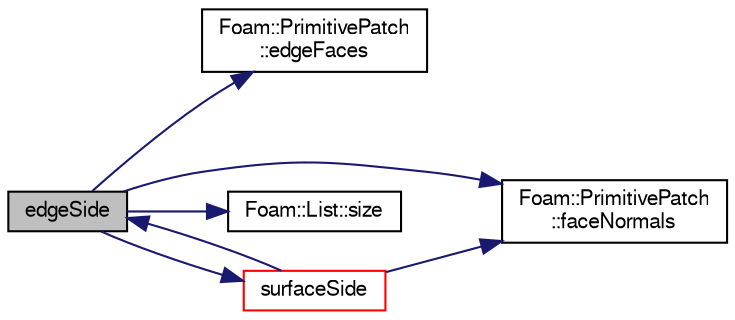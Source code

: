 digraph "edgeSide"
{
  bgcolor="transparent";
  edge [fontname="FreeSans",fontsize="10",labelfontname="FreeSans",labelfontsize="10"];
  node [fontname="FreeSans",fontsize="10",shape=record];
  rankdir="LR";
  Node2890 [label="edgeSide",height=0.2,width=0.4,color="black", fillcolor="grey75", style="filled", fontcolor="black"];
  Node2890 -> Node2891 [color="midnightblue",fontsize="10",style="solid",fontname="FreeSans"];
  Node2891 [label="Foam::PrimitivePatch\l::edgeFaces",height=0.2,width=0.4,color="black",URL="$a27538.html#ad38ecd2902727a890ebd437731c271c8",tooltip="Return edge-face addressing. "];
  Node2890 -> Node2892 [color="midnightblue",fontsize="10",style="solid",fontname="FreeSans"];
  Node2892 [label="Foam::PrimitivePatch\l::faceNormals",height=0.2,width=0.4,color="black",URL="$a27538.html#ad96a54bba336ea57f59f0da350d3c265",tooltip="Return face normals for patch. "];
  Node2890 -> Node2893 [color="midnightblue",fontsize="10",style="solid",fontname="FreeSans"];
  Node2893 [label="Foam::List::size",height=0.2,width=0.4,color="black",URL="$a25694.html#a8a5f6fa29bd4b500caf186f60245b384",tooltip="Override size to be inconsistent with allocated storage. "];
  Node2890 -> Node2894 [color="midnightblue",fontsize="10",style="solid",fontname="FreeSans"];
  Node2894 [label="surfaceSide",height=0.2,width=0.4,color="red",URL="$a25538.html#ac13accde68c814912f86ae34aacbb439",tooltip="Given nearest point (to sample) on surface determines which side. "];
  Node2894 -> Node2892 [color="midnightblue",fontsize="10",style="solid",fontname="FreeSans"];
  Node2894 -> Node2890 [color="midnightblue",fontsize="10",style="solid",fontname="FreeSans"];
}
